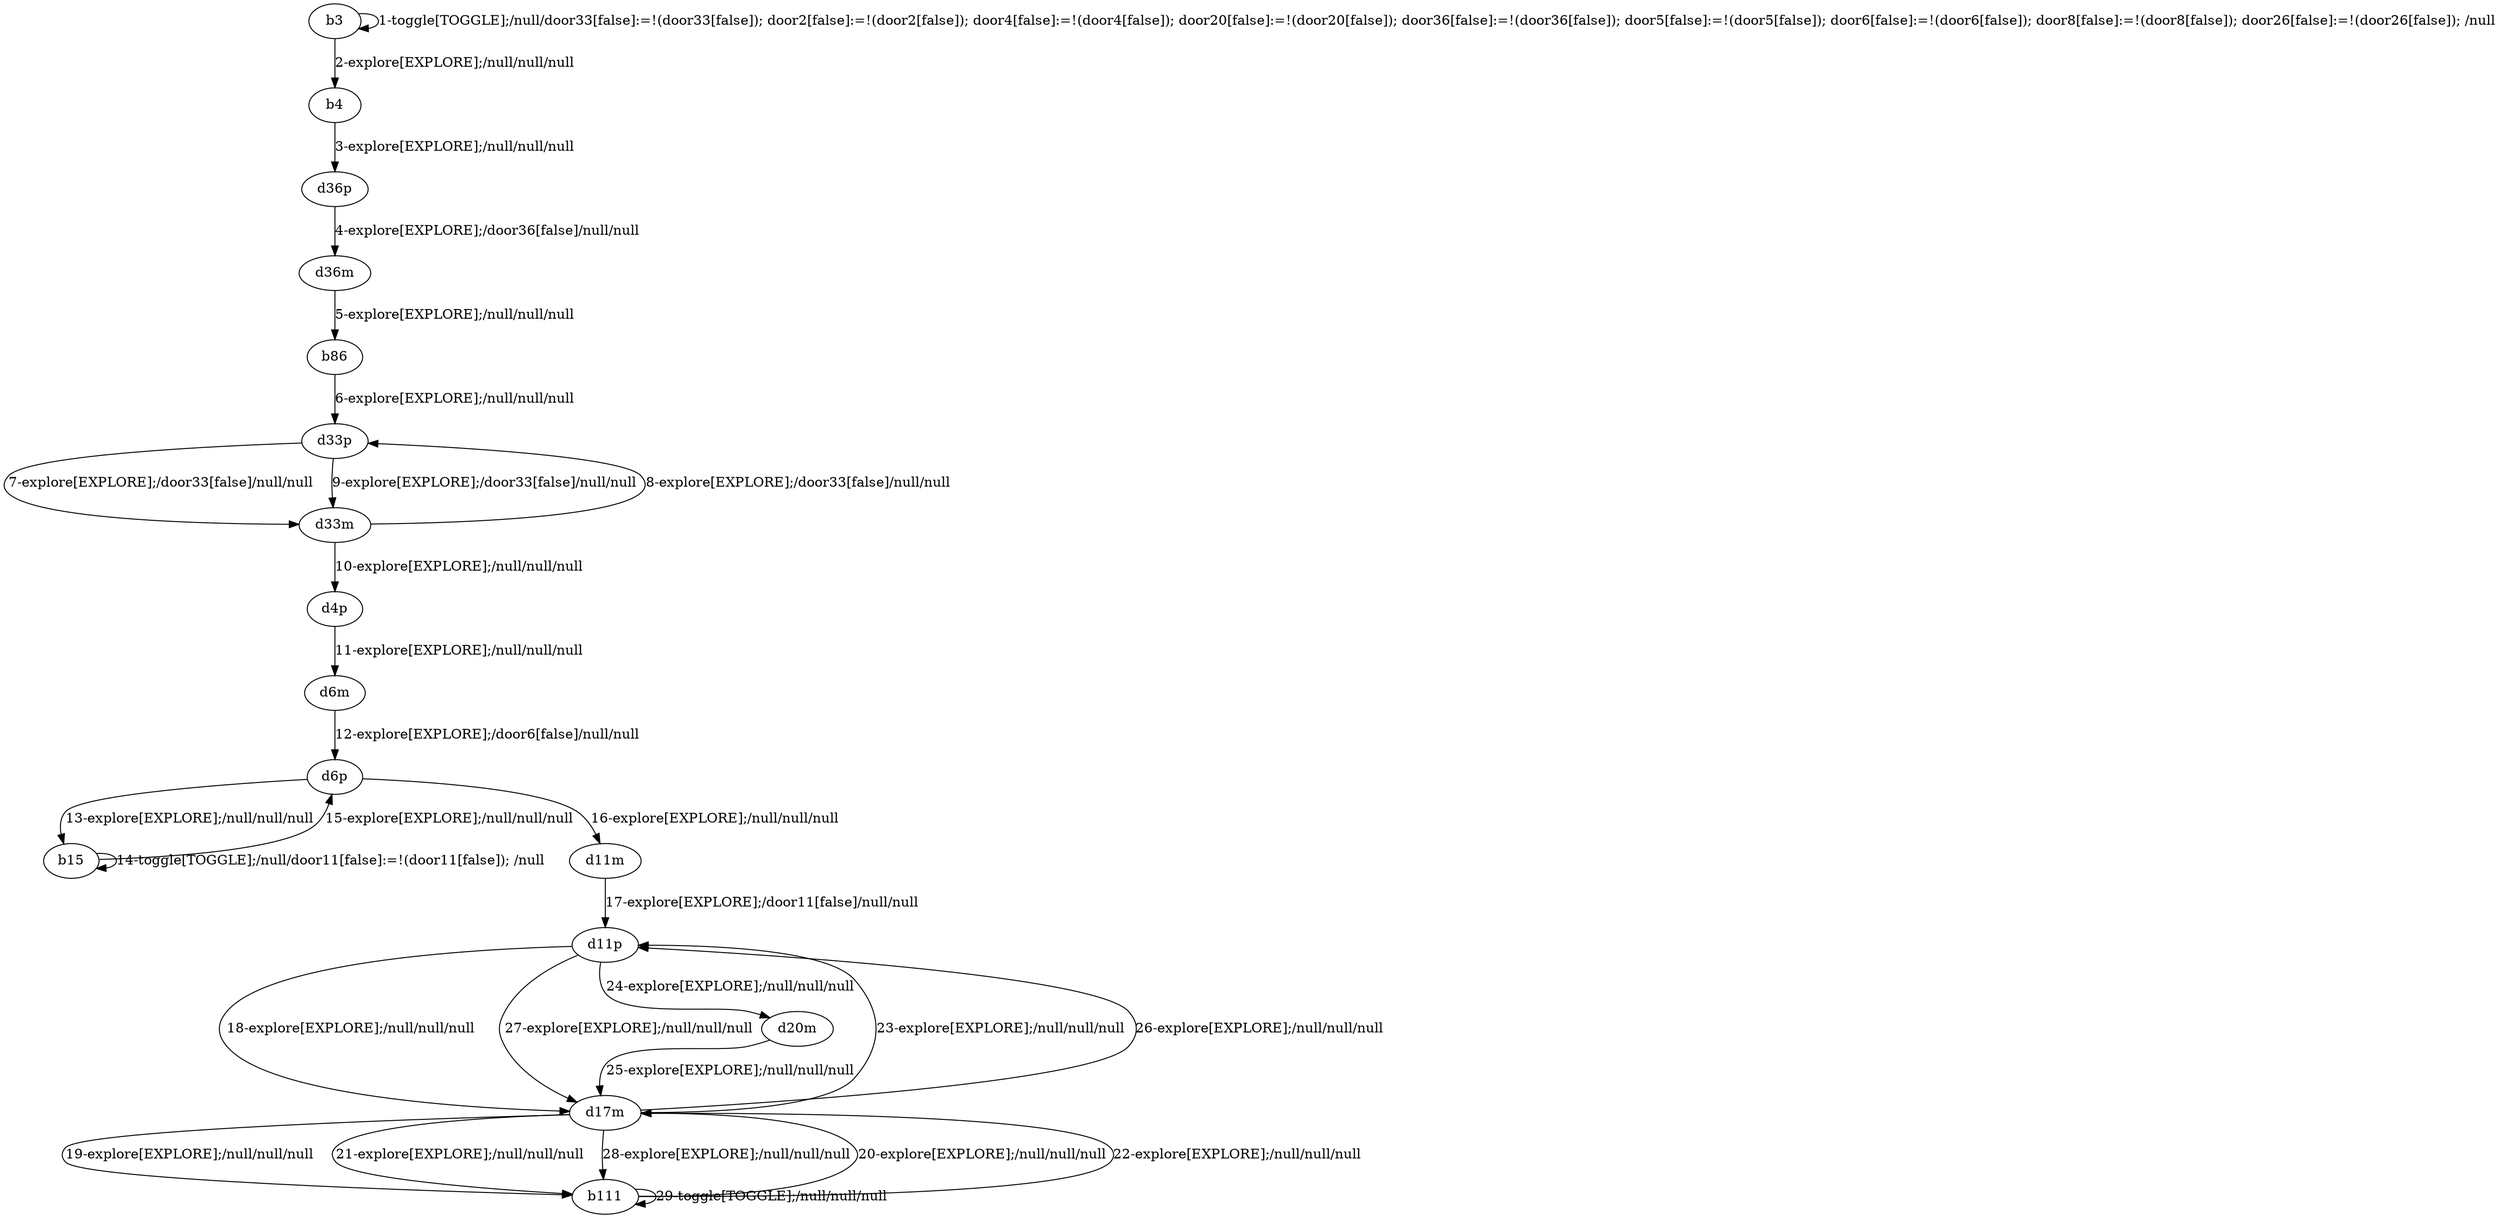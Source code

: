 # Total number of goals covered by this test: 1
# b111 --> b111

digraph g {
"b3" -> "b3" [label = "1-toggle[TOGGLE];/null/door33[false]:=!(door33[false]); door2[false]:=!(door2[false]); door4[false]:=!(door4[false]); door20[false]:=!(door20[false]); door36[false]:=!(door36[false]); door5[false]:=!(door5[false]); door6[false]:=!(door6[false]); door8[false]:=!(door8[false]); door26[false]:=!(door26[false]); /null"];
"b3" -> "b4" [label = "2-explore[EXPLORE];/null/null/null"];
"b4" -> "d36p" [label = "3-explore[EXPLORE];/null/null/null"];
"d36p" -> "d36m" [label = "4-explore[EXPLORE];/door36[false]/null/null"];
"d36m" -> "b86" [label = "5-explore[EXPLORE];/null/null/null"];
"b86" -> "d33p" [label = "6-explore[EXPLORE];/null/null/null"];
"d33p" -> "d33m" [label = "7-explore[EXPLORE];/door33[false]/null/null"];
"d33m" -> "d33p" [label = "8-explore[EXPLORE];/door33[false]/null/null"];
"d33p" -> "d33m" [label = "9-explore[EXPLORE];/door33[false]/null/null"];
"d33m" -> "d4p" [label = "10-explore[EXPLORE];/null/null/null"];
"d4p" -> "d6m" [label = "11-explore[EXPLORE];/null/null/null"];
"d6m" -> "d6p" [label = "12-explore[EXPLORE];/door6[false]/null/null"];
"d6p" -> "b15" [label = "13-explore[EXPLORE];/null/null/null"];
"b15" -> "b15" [label = "14-toggle[TOGGLE];/null/door11[false]:=!(door11[false]); /null"];
"b15" -> "d6p" [label = "15-explore[EXPLORE];/null/null/null"];
"d6p" -> "d11m" [label = "16-explore[EXPLORE];/null/null/null"];
"d11m" -> "d11p" [label = "17-explore[EXPLORE];/door11[false]/null/null"];
"d11p" -> "d17m" [label = "18-explore[EXPLORE];/null/null/null"];
"d17m" -> "b111" [label = "19-explore[EXPLORE];/null/null/null"];
"b111" -> "d17m" [label = "20-explore[EXPLORE];/null/null/null"];
"d17m" -> "b111" [label = "21-explore[EXPLORE];/null/null/null"];
"b111" -> "d17m" [label = "22-explore[EXPLORE];/null/null/null"];
"d17m" -> "d11p" [label = "23-explore[EXPLORE];/null/null/null"];
"d11p" -> "d20m" [label = "24-explore[EXPLORE];/null/null/null"];
"d20m" -> "d17m" [label = "25-explore[EXPLORE];/null/null/null"];
"d17m" -> "d11p" [label = "26-explore[EXPLORE];/null/null/null"];
"d11p" -> "d17m" [label = "27-explore[EXPLORE];/null/null/null"];
"d17m" -> "b111" [label = "28-explore[EXPLORE];/null/null/null"];
"b111" -> "b111" [label = "29-toggle[TOGGLE];/null/null/null"];
}